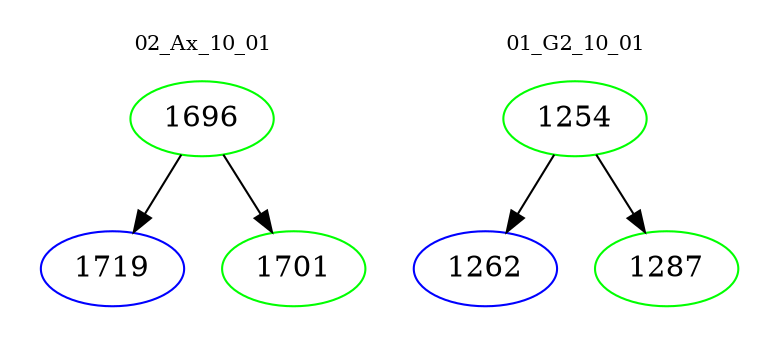 digraph{
subgraph cluster_0 {
color = white
label = "02_Ax_10_01";
fontsize=10;
T0_1696 [label="1696", color="green"]
T0_1696 -> T0_1719 [color="black"]
T0_1719 [label="1719", color="blue"]
T0_1696 -> T0_1701 [color="black"]
T0_1701 [label="1701", color="green"]
}
subgraph cluster_1 {
color = white
label = "01_G2_10_01";
fontsize=10;
T1_1254 [label="1254", color="green"]
T1_1254 -> T1_1262 [color="black"]
T1_1262 [label="1262", color="blue"]
T1_1254 -> T1_1287 [color="black"]
T1_1287 [label="1287", color="green"]
}
}
